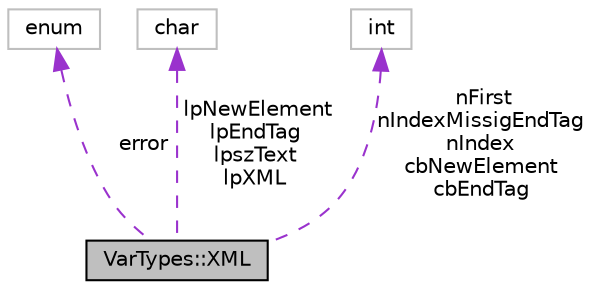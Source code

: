 digraph "VarTypes::XML"
{
 // INTERACTIVE_SVG=YES
  edge [fontname="Helvetica",fontsize="10",labelfontname="Helvetica",labelfontsize="10"];
  node [fontname="Helvetica",fontsize="10",shape=record];
  Node1 [label="VarTypes::XML",height=0.2,width=0.4,color="black", fillcolor="grey75", style="filled", fontcolor="black"];
  Node2 -> Node1 [dir="back",color="darkorchid3",fontsize="10",style="dashed",label=" error" ,fontname="Helvetica"];
  Node2 [label="enum",height=0.2,width=0.4,color="grey75", fillcolor="white", style="filled"];
  Node3 -> Node1 [dir="back",color="darkorchid3",fontsize="10",style="dashed",label=" lpNewElement\nlpEndTag\nlpszText\nlpXML" ,fontname="Helvetica"];
  Node3 [label="char",height=0.2,width=0.4,color="grey75", fillcolor="white", style="filled"];
  Node4 -> Node1 [dir="back",color="darkorchid3",fontsize="10",style="dashed",label=" nFirst\nnIndexMissigEndTag\nnIndex\ncbNewElement\ncbEndTag" ,fontname="Helvetica"];
  Node4 [label="int",height=0.2,width=0.4,color="grey75", fillcolor="white", style="filled"];
}
